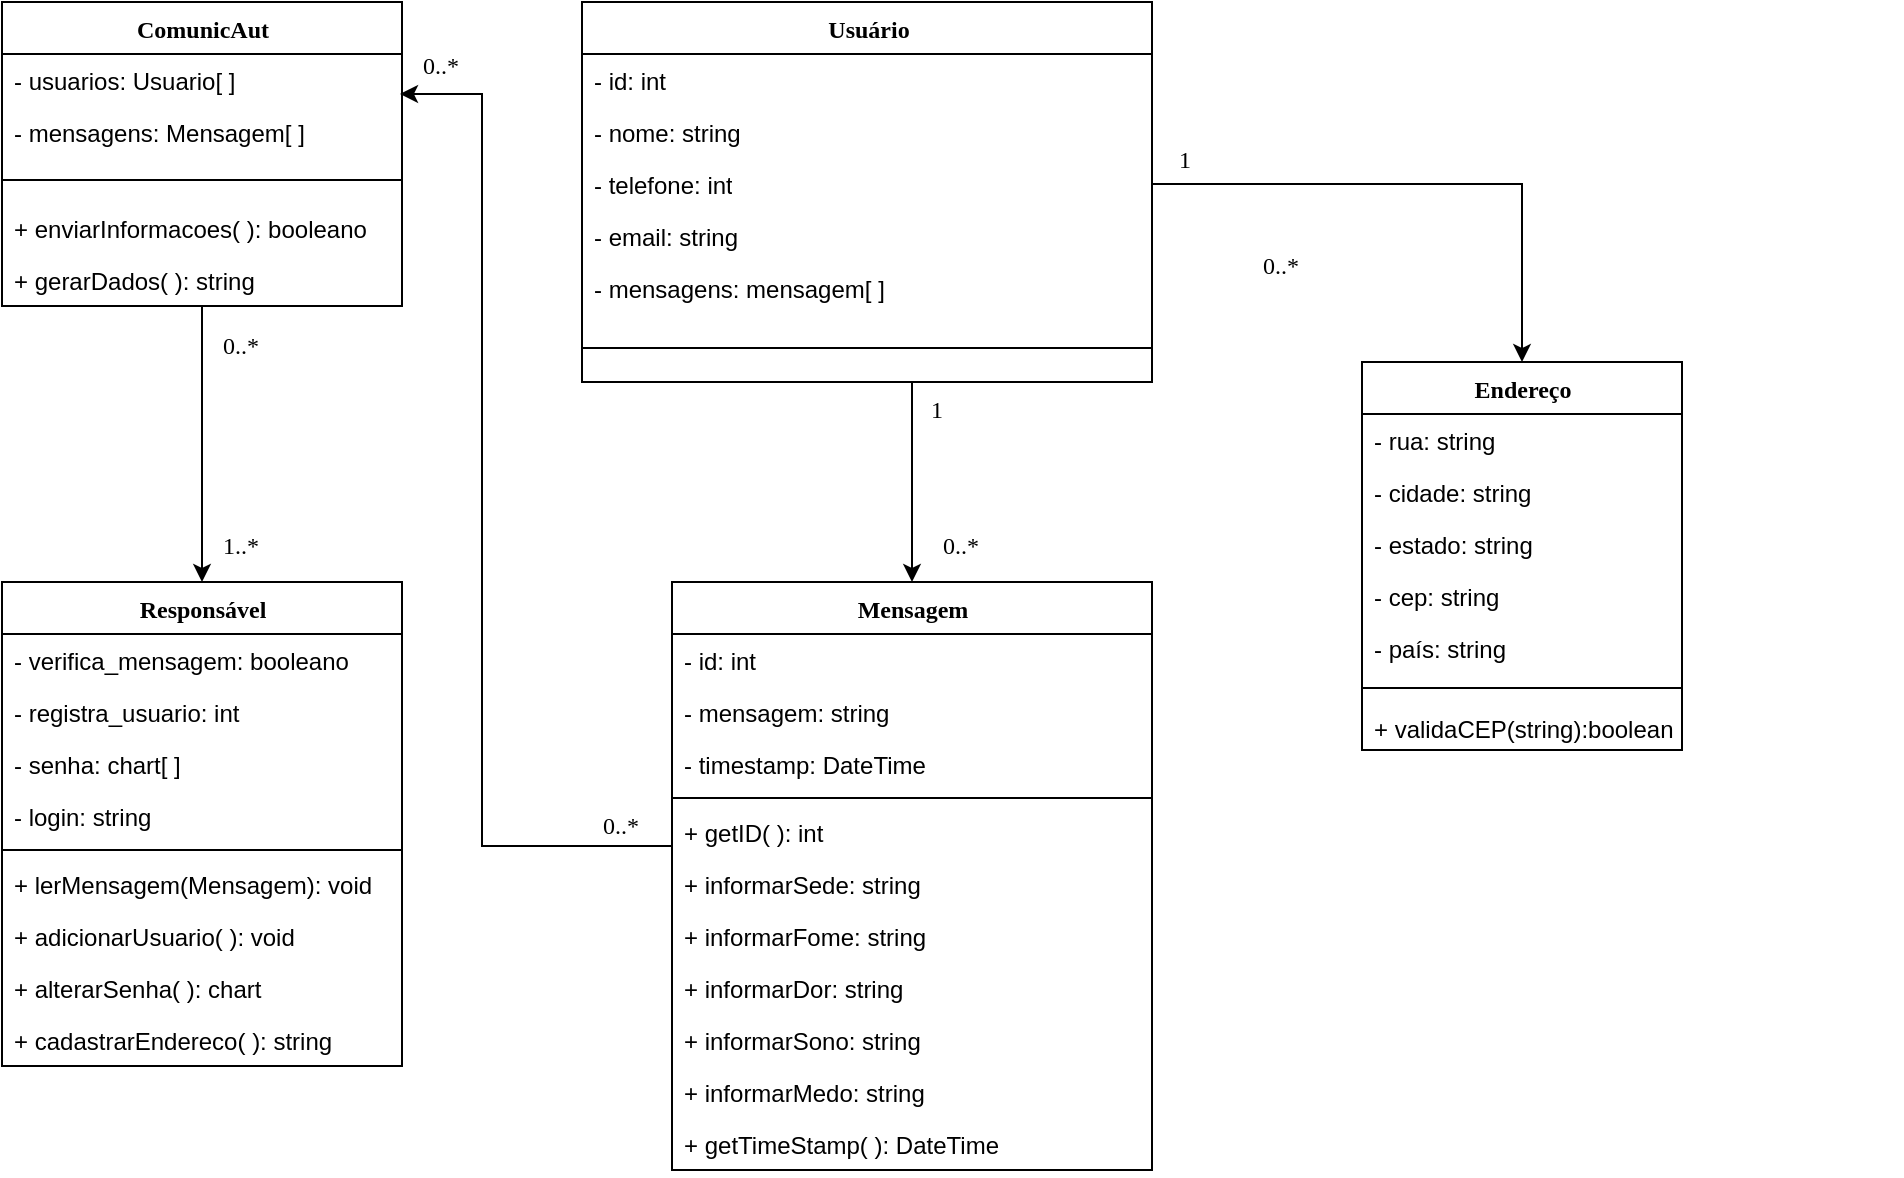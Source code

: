<mxfile version="21.3.2" type="github">
  <diagram name="Page-1" id="6133507b-19e7-1e82-6fc7-422aa6c4b21f">
    <mxGraphModel dx="880" dy="1302" grid="1" gridSize="10" guides="1" tooltips="1" connect="1" arrows="1" fold="1" page="1" pageScale="1" pageWidth="1100" pageHeight="850" background="none" math="0" shadow="0">
      <root>
        <mxCell id="0" />
        <mxCell id="1" parent="0" />
        <mxCell id="235556782a83e6d0-1" value="Responsável" style="swimlane;html=1;fontStyle=1;align=center;verticalAlign=top;childLayout=stackLayout;horizontal=1;startSize=26;horizontalStack=0;resizeParent=1;resizeLast=0;collapsible=1;marginBottom=0;swimlaneFillColor=#ffffff;rounded=0;shadow=0;comic=0;labelBackgroundColor=none;strokeWidth=1;fillColor=none;fontFamily=Verdana;fontSize=12" parent="1" vertex="1">
          <mxGeometry x="110" y="-460" width="200" height="242" as="geometry" />
        </mxCell>
        <mxCell id="235556782a83e6d0-2" value="- verifica_mensagem: booleano" style="text;html=1;strokeColor=none;fillColor=none;align=left;verticalAlign=top;spacingLeft=4;spacingRight=4;whiteSpace=wrap;overflow=hidden;rotatable=0;points=[[0,0.5],[1,0.5]];portConstraint=eastwest;" parent="235556782a83e6d0-1" vertex="1">
          <mxGeometry y="26" width="200" height="26" as="geometry" />
        </mxCell>
        <mxCell id="235556782a83e6d0-3" value="- registra_usuario: int" style="text;html=1;strokeColor=none;fillColor=none;align=left;verticalAlign=top;spacingLeft=4;spacingRight=4;whiteSpace=wrap;overflow=hidden;rotatable=0;points=[[0,0.5],[1,0.5]];portConstraint=eastwest;" parent="235556782a83e6d0-1" vertex="1">
          <mxGeometry y="52" width="200" height="26" as="geometry" />
        </mxCell>
        <mxCell id="ZdFwgcPGiPGbcVx3g5hB-39" value="- senha: chart[ ]" style="text;html=1;strokeColor=none;fillColor=none;align=left;verticalAlign=top;spacingLeft=4;spacingRight=4;whiteSpace=wrap;overflow=hidden;rotatable=0;points=[[0,0.5],[1,0.5]];portConstraint=eastwest;" vertex="1" parent="235556782a83e6d0-1">
          <mxGeometry y="78" width="200" height="26" as="geometry" />
        </mxCell>
        <mxCell id="235556782a83e6d0-5" value="- login: string" style="text;html=1;strokeColor=none;fillColor=none;align=left;verticalAlign=top;spacingLeft=4;spacingRight=4;whiteSpace=wrap;overflow=hidden;rotatable=0;points=[[0,0.5],[1,0.5]];portConstraint=eastwest;" parent="235556782a83e6d0-1" vertex="1">
          <mxGeometry y="104" width="200" height="26" as="geometry" />
        </mxCell>
        <mxCell id="235556782a83e6d0-6" value="" style="line;html=1;strokeWidth=1;fillColor=none;align=left;verticalAlign=middle;spacingTop=-1;spacingLeft=3;spacingRight=3;rotatable=0;labelPosition=right;points=[];portConstraint=eastwest;" parent="235556782a83e6d0-1" vertex="1">
          <mxGeometry y="130" width="200" height="8" as="geometry" />
        </mxCell>
        <mxCell id="235556782a83e6d0-7" value="+ lerMensagem(Mensagem): void" style="text;html=1;strokeColor=none;fillColor=none;align=left;verticalAlign=top;spacingLeft=4;spacingRight=4;whiteSpace=wrap;overflow=hidden;rotatable=0;points=[[0,0.5],[1,0.5]];portConstraint=eastwest;" parent="235556782a83e6d0-1" vertex="1">
          <mxGeometry y="138" width="200" height="26" as="geometry" />
        </mxCell>
        <mxCell id="ZdFwgcPGiPGbcVx3g5hB-47" value="+ adicionarUsuario( ): void" style="text;html=1;strokeColor=none;fillColor=none;align=left;verticalAlign=top;spacingLeft=4;spacingRight=4;whiteSpace=wrap;overflow=hidden;rotatable=0;points=[[0,0.5],[1,0.5]];portConstraint=eastwest;" vertex="1" parent="235556782a83e6d0-1">
          <mxGeometry y="164" width="200" height="26" as="geometry" />
        </mxCell>
        <mxCell id="ZdFwgcPGiPGbcVx3g5hB-48" value="+ alterarSenha( ): chart" style="text;html=1;strokeColor=none;fillColor=none;align=left;verticalAlign=top;spacingLeft=4;spacingRight=4;whiteSpace=wrap;overflow=hidden;rotatable=0;points=[[0,0.5],[1,0.5]];portConstraint=eastwest;" vertex="1" parent="235556782a83e6d0-1">
          <mxGeometry y="190" width="200" height="26" as="geometry" />
        </mxCell>
        <mxCell id="ZdFwgcPGiPGbcVx3g5hB-49" value="+ cadastrarEndereco( ): string" style="text;html=1;strokeColor=none;fillColor=none;align=left;verticalAlign=top;spacingLeft=4;spacingRight=4;whiteSpace=wrap;overflow=hidden;rotatable=0;points=[[0,0.5],[1,0.5]];portConstraint=eastwest;" vertex="1" parent="235556782a83e6d0-1">
          <mxGeometry y="216" width="200" height="26" as="geometry" />
        </mxCell>
        <mxCell id="78961159f06e98e8-17" value="Usuário" style="swimlane;html=1;fontStyle=1;align=center;verticalAlign=top;childLayout=stackLayout;horizontal=1;startSize=26;horizontalStack=0;resizeParent=1;resizeLast=0;collapsible=1;marginBottom=0;swimlaneFillColor=#ffffff;rounded=0;shadow=0;comic=0;labelBackgroundColor=none;strokeWidth=1;fillColor=none;fontFamily=Verdana;fontSize=12" parent="1" vertex="1">
          <mxGeometry x="400" y="-750" width="285" height="190" as="geometry" />
        </mxCell>
        <mxCell id="ZdFwgcPGiPGbcVx3g5hB-9" value="- id: int" style="text;html=1;strokeColor=none;fillColor=none;align=left;verticalAlign=top;spacingLeft=4;spacingRight=4;whiteSpace=wrap;overflow=hidden;rotatable=0;points=[[0,0.5],[1,0.5]];portConstraint=eastwest;" vertex="1" parent="78961159f06e98e8-17">
          <mxGeometry y="26" width="285" height="26" as="geometry" />
        </mxCell>
        <mxCell id="78961159f06e98e8-23" value="- nome: string" style="text;html=1;strokeColor=none;fillColor=none;align=left;verticalAlign=top;spacingLeft=4;spacingRight=4;whiteSpace=wrap;overflow=hidden;rotatable=0;points=[[0,0.5],[1,0.5]];portConstraint=eastwest;" parent="78961159f06e98e8-17" vertex="1">
          <mxGeometry y="52" width="285" height="26" as="geometry" />
        </mxCell>
        <mxCell id="78961159f06e98e8-24" value="- telefone: int" style="text;html=1;strokeColor=none;fillColor=none;align=left;verticalAlign=top;spacingLeft=4;spacingRight=4;whiteSpace=wrap;overflow=hidden;rotatable=0;points=[[0,0.5],[1,0.5]];portConstraint=eastwest;" parent="78961159f06e98e8-17" vertex="1">
          <mxGeometry y="78" width="285" height="26" as="geometry" />
        </mxCell>
        <mxCell id="ZdFwgcPGiPGbcVx3g5hB-2" value="- email: string" style="text;html=1;strokeColor=none;fillColor=none;align=left;verticalAlign=top;spacingLeft=4;spacingRight=4;whiteSpace=wrap;overflow=hidden;rotatable=0;points=[[0,0.5],[1,0.5]];portConstraint=eastwest;" vertex="1" parent="78961159f06e98e8-17">
          <mxGeometry y="104" width="285" height="26" as="geometry" />
        </mxCell>
        <mxCell id="ZdFwgcPGiPGbcVx3g5hB-10" value="- mensagens: mensagem[ ]" style="text;html=1;strokeColor=none;fillColor=none;align=left;verticalAlign=top;spacingLeft=4;spacingRight=4;whiteSpace=wrap;overflow=hidden;rotatable=0;points=[[0,0.5],[1,0.5]];portConstraint=eastwest;" vertex="1" parent="78961159f06e98e8-17">
          <mxGeometry y="130" width="285" height="26" as="geometry" />
        </mxCell>
        <mxCell id="78961159f06e98e8-19" value="" style="line;html=1;strokeWidth=1;fillColor=none;align=left;verticalAlign=middle;spacingTop=-1;spacingLeft=3;spacingRight=3;rotatable=0;labelPosition=right;points=[];portConstraint=eastwest;" parent="78961159f06e98e8-17" vertex="1">
          <mxGeometry y="156" width="285" height="34" as="geometry" />
        </mxCell>
        <mxCell id="78961159f06e98e8-43" value="Endereço" style="swimlane;html=1;fontStyle=1;align=center;verticalAlign=top;childLayout=stackLayout;horizontal=1;startSize=26;horizontalStack=0;resizeParent=1;resizeLast=0;collapsible=1;marginBottom=0;swimlaneFillColor=#ffffff;rounded=0;shadow=0;comic=0;labelBackgroundColor=none;strokeWidth=1;fillColor=none;fontFamily=Verdana;fontSize=12" parent="1" vertex="1">
          <mxGeometry x="790" y="-570" width="160" height="194" as="geometry" />
        </mxCell>
        <mxCell id="78961159f06e98e8-44" value="- rua: string" style="text;html=1;strokeColor=none;fillColor=none;align=left;verticalAlign=top;spacingLeft=4;spacingRight=4;whiteSpace=wrap;overflow=hidden;rotatable=0;points=[[0,0.5],[1,0.5]];portConstraint=eastwest;" parent="78961159f06e98e8-43" vertex="1">
          <mxGeometry y="26" width="160" height="26" as="geometry" />
        </mxCell>
        <mxCell id="78961159f06e98e8-45" value="- cidade: string" style="text;html=1;strokeColor=none;fillColor=none;align=left;verticalAlign=top;spacingLeft=4;spacingRight=4;whiteSpace=wrap;overflow=hidden;rotatable=0;points=[[0,0.5],[1,0.5]];portConstraint=eastwest;" parent="78961159f06e98e8-43" vertex="1">
          <mxGeometry y="52" width="160" height="26" as="geometry" />
        </mxCell>
        <mxCell id="ZdFwgcPGiPGbcVx3g5hB-4" value="- estado: string" style="text;html=1;strokeColor=none;fillColor=none;align=left;verticalAlign=top;spacingLeft=4;spacingRight=4;whiteSpace=wrap;overflow=hidden;rotatable=0;points=[[0,0.5],[1,0.5]];portConstraint=eastwest;" vertex="1" parent="78961159f06e98e8-43">
          <mxGeometry y="78" width="160" height="26" as="geometry" />
        </mxCell>
        <mxCell id="ZdFwgcPGiPGbcVx3g5hB-6" value="- cep: string" style="text;html=1;strokeColor=none;fillColor=none;align=left;verticalAlign=top;spacingLeft=4;spacingRight=4;whiteSpace=wrap;overflow=hidden;rotatable=0;points=[[0,0.5],[1,0.5]];portConstraint=eastwest;" vertex="1" parent="78961159f06e98e8-43">
          <mxGeometry y="104" width="160" height="26" as="geometry" />
        </mxCell>
        <mxCell id="ZdFwgcPGiPGbcVx3g5hB-7" value="- país: string" style="text;html=1;strokeColor=none;fillColor=none;align=left;verticalAlign=top;spacingLeft=4;spacingRight=4;whiteSpace=wrap;overflow=hidden;rotatable=0;points=[[0,0.5],[1,0.5]];portConstraint=eastwest;" vertex="1" parent="78961159f06e98e8-43">
          <mxGeometry y="130" width="160" height="26" as="geometry" />
        </mxCell>
        <mxCell id="78961159f06e98e8-51" value="" style="line;html=1;strokeWidth=1;fillColor=none;align=left;verticalAlign=middle;spacingTop=-1;spacingLeft=3;spacingRight=3;rotatable=0;labelPosition=right;points=[];portConstraint=eastwest;" parent="78961159f06e98e8-43" vertex="1">
          <mxGeometry y="156" width="160" height="14" as="geometry" />
        </mxCell>
        <mxCell id="b94bc138ca980ef-2" value="+ validaCEP(string):boolean" style="text;html=1;strokeColor=none;fillColor=none;align=left;verticalAlign=top;spacingLeft=4;spacingRight=4;whiteSpace=wrap;overflow=hidden;rotatable=0;points=[[0,0.5],[1,0.5]];portConstraint=eastwest;" parent="78961159f06e98e8-43" vertex="1">
          <mxGeometry y="170" width="160" height="18" as="geometry" />
        </mxCell>
        <mxCell id="ZdFwgcPGiPGbcVx3g5hB-38" style="edgeStyle=orthogonalEdgeStyle;rounded=0;orthogonalLoop=1;jettySize=auto;html=1;exitX=0.5;exitY=1;exitDx=0;exitDy=0;" edge="1" parent="1" source="78961159f06e98e8-69">
          <mxGeometry relative="1" as="geometry">
            <mxPoint x="210" y="-650" as="targetPoint" />
          </mxGeometry>
        </mxCell>
        <mxCell id="ZdFwgcPGiPGbcVx3g5hB-50" style="edgeStyle=orthogonalEdgeStyle;rounded=0;orthogonalLoop=1;jettySize=auto;html=1;exitX=0.5;exitY=1;exitDx=0;exitDy=0;entryX=0.5;entryY=0;entryDx=0;entryDy=0;" edge="1" parent="1" source="78961159f06e98e8-69" target="235556782a83e6d0-1">
          <mxGeometry relative="1" as="geometry" />
        </mxCell>
        <mxCell id="78961159f06e98e8-69" value="ComunicAut" style="swimlane;html=1;fontStyle=1;align=center;verticalAlign=top;childLayout=stackLayout;horizontal=1;startSize=26;horizontalStack=0;resizeParent=1;resizeLast=0;collapsible=1;marginBottom=0;swimlaneFillColor=#ffffff;rounded=0;shadow=0;comic=0;labelBackgroundColor=none;strokeWidth=1;fillColor=none;fontFamily=Verdana;fontSize=12" parent="1" vertex="1">
          <mxGeometry x="110" y="-750" width="200" height="152" as="geometry" />
        </mxCell>
        <mxCell id="78961159f06e98e8-70" value="- usuarios: Usuario[ ]" style="text;html=1;strokeColor=none;fillColor=none;align=left;verticalAlign=top;spacingLeft=4;spacingRight=4;whiteSpace=wrap;overflow=hidden;rotatable=0;points=[[0,0.5],[1,0.5]];portConstraint=eastwest;" parent="78961159f06e98e8-69" vertex="1">
          <mxGeometry y="26" width="200" height="26" as="geometry" />
        </mxCell>
        <mxCell id="ZdFwgcPGiPGbcVx3g5hB-37" value="- mensagens: Mensagem[ ]" style="text;html=1;strokeColor=none;fillColor=none;align=left;verticalAlign=top;spacingLeft=4;spacingRight=4;whiteSpace=wrap;overflow=hidden;rotatable=0;points=[[0,0.5],[1,0.5]];portConstraint=eastwest;" vertex="1" parent="78961159f06e98e8-69">
          <mxGeometry y="52" width="200" height="26" as="geometry" />
        </mxCell>
        <mxCell id="78961159f06e98e8-77" value="" style="line;html=1;strokeWidth=1;fillColor=none;align=left;verticalAlign=middle;spacingTop=-1;spacingLeft=3;spacingRight=3;rotatable=0;labelPosition=right;points=[];portConstraint=eastwest;" parent="78961159f06e98e8-69" vertex="1">
          <mxGeometry y="78" width="200" height="22" as="geometry" />
        </mxCell>
        <mxCell id="ZdFwgcPGiPGbcVx3g5hB-54" value="+ enviarInformacoes( ): booleano" style="text;html=1;strokeColor=none;fillColor=none;align=left;verticalAlign=top;spacingLeft=4;spacingRight=4;whiteSpace=wrap;overflow=hidden;rotatable=0;points=[[0,0.5],[1,0.5]];portConstraint=eastwest;" vertex="1" parent="78961159f06e98e8-69">
          <mxGeometry y="100" width="200" height="26" as="geometry" />
        </mxCell>
        <mxCell id="ZdFwgcPGiPGbcVx3g5hB-53" value="+ gerarDados( ): string" style="text;html=1;strokeColor=none;fillColor=none;align=left;verticalAlign=top;spacingLeft=4;spacingRight=4;whiteSpace=wrap;overflow=hidden;rotatable=0;points=[[0,0.5],[1,0.5]];portConstraint=eastwest;" vertex="1" parent="78961159f06e98e8-69">
          <mxGeometry y="126" width="200" height="26" as="geometry" />
        </mxCell>
        <mxCell id="ZdFwgcPGiPGbcVx3g5hB-26" style="edgeStyle=orthogonalEdgeStyle;rounded=0;orthogonalLoop=1;jettySize=auto;html=1;entryX=0.5;entryY=0;entryDx=0;entryDy=0;exitX=0.5;exitY=1;exitDx=0;exitDy=0;" edge="1" parent="1" source="78961159f06e98e8-17" target="78961159f06e98e8-95">
          <mxGeometry relative="1" as="geometry">
            <mxPoint x="565" y="-560" as="targetPoint" />
            <mxPoint x="540" y="-550" as="sourcePoint" />
            <Array as="points">
              <mxPoint x="565" y="-560" />
            </Array>
          </mxGeometry>
        </mxCell>
        <mxCell id="78961159f06e98e8-95" value="Mensagem" style="swimlane;html=1;fontStyle=1;align=center;verticalAlign=top;childLayout=stackLayout;horizontal=1;startSize=26;horizontalStack=0;resizeParent=1;resizeLast=0;collapsible=1;marginBottom=0;swimlaneFillColor=#ffffff;rounded=0;shadow=0;comic=0;labelBackgroundColor=none;strokeWidth=1;fillColor=none;fontFamily=Verdana;fontSize=12" parent="1" vertex="1">
          <mxGeometry x="445" y="-460" width="240" height="294" as="geometry" />
        </mxCell>
        <mxCell id="78961159f06e98e8-96" value="- id: int" style="text;html=1;strokeColor=none;fillColor=none;align=left;verticalAlign=top;spacingLeft=4;spacingRight=4;whiteSpace=wrap;overflow=hidden;rotatable=0;points=[[0,0.5],[1,0.5]];portConstraint=eastwest;" parent="78961159f06e98e8-95" vertex="1">
          <mxGeometry y="26" width="240" height="26" as="geometry" />
        </mxCell>
        <mxCell id="78961159f06e98e8-102" value="- mensagem: string" style="text;html=1;strokeColor=none;fillColor=none;align=left;verticalAlign=top;spacingLeft=4;spacingRight=4;whiteSpace=wrap;overflow=hidden;rotatable=0;points=[[0,0.5],[1,0.5]];portConstraint=eastwest;" parent="78961159f06e98e8-95" vertex="1">
          <mxGeometry y="52" width="240" height="26" as="geometry" />
        </mxCell>
        <mxCell id="ZdFwgcPGiPGbcVx3g5hB-19" value="- timestamp: DateTime" style="text;html=1;strokeColor=none;fillColor=none;align=left;verticalAlign=top;spacingLeft=4;spacingRight=4;whiteSpace=wrap;overflow=hidden;rotatable=0;points=[[0,0.5],[1,0.5]];portConstraint=eastwest;" vertex="1" parent="78961159f06e98e8-95">
          <mxGeometry y="78" width="240" height="26" as="geometry" />
        </mxCell>
        <mxCell id="78961159f06e98e8-103" value="" style="line;html=1;strokeWidth=1;fillColor=none;align=left;verticalAlign=middle;spacingTop=-1;spacingLeft=3;spacingRight=3;rotatable=0;labelPosition=right;points=[];portConstraint=eastwest;" parent="78961159f06e98e8-95" vertex="1">
          <mxGeometry y="104" width="240" height="8" as="geometry" />
        </mxCell>
        <mxCell id="ZdFwgcPGiPGbcVx3g5hB-25" value="+ getID( ): int" style="text;html=1;strokeColor=none;fillColor=none;align=left;verticalAlign=top;spacingLeft=4;spacingRight=4;whiteSpace=wrap;overflow=hidden;rotatable=0;points=[[0,0.5],[1,0.5]];portConstraint=eastwest;" vertex="1" parent="78961159f06e98e8-95">
          <mxGeometry y="112" width="240" height="26" as="geometry" />
        </mxCell>
        <mxCell id="ZdFwgcPGiPGbcVx3g5hB-20" value="+ informarSede: string" style="text;html=1;strokeColor=none;fillColor=none;align=left;verticalAlign=top;spacingLeft=4;spacingRight=4;whiteSpace=wrap;overflow=hidden;rotatable=0;points=[[0,0.5],[1,0.5]];portConstraint=eastwest;" vertex="1" parent="78961159f06e98e8-95">
          <mxGeometry y="138" width="240" height="26" as="geometry" />
        </mxCell>
        <mxCell id="ZdFwgcPGiPGbcVx3g5hB-21" value="+ informarFome: string" style="text;html=1;strokeColor=none;fillColor=none;align=left;verticalAlign=top;spacingLeft=4;spacingRight=4;whiteSpace=wrap;overflow=hidden;rotatable=0;points=[[0,0.5],[1,0.5]];portConstraint=eastwest;" vertex="1" parent="78961159f06e98e8-95">
          <mxGeometry y="164" width="240" height="26" as="geometry" />
        </mxCell>
        <mxCell id="ZdFwgcPGiPGbcVx3g5hB-22" value="+ informarDor: string" style="text;html=1;strokeColor=none;fillColor=none;align=left;verticalAlign=top;spacingLeft=4;spacingRight=4;whiteSpace=wrap;overflow=hidden;rotatable=0;points=[[0,0.5],[1,0.5]];portConstraint=eastwest;" vertex="1" parent="78961159f06e98e8-95">
          <mxGeometry y="190" width="240" height="26" as="geometry" />
        </mxCell>
        <mxCell id="ZdFwgcPGiPGbcVx3g5hB-23" value="+ informarSono: string" style="text;html=1;strokeColor=none;fillColor=none;align=left;verticalAlign=top;spacingLeft=4;spacingRight=4;whiteSpace=wrap;overflow=hidden;rotatable=0;points=[[0,0.5],[1,0.5]];portConstraint=eastwest;" vertex="1" parent="78961159f06e98e8-95">
          <mxGeometry y="216" width="240" height="26" as="geometry" />
        </mxCell>
        <mxCell id="b94bc138ca980ef-5" value="+ informarMedo: string" style="text;html=1;strokeColor=none;fillColor=none;align=left;verticalAlign=top;spacingLeft=4;spacingRight=4;whiteSpace=wrap;overflow=hidden;rotatable=0;points=[[0,0.5],[1,0.5]];portConstraint=eastwest;" parent="78961159f06e98e8-95" vertex="1">
          <mxGeometry y="242" width="240" height="26" as="geometry" />
        </mxCell>
        <mxCell id="ZdFwgcPGiPGbcVx3g5hB-24" value="+ getTimeStamp( ): DateTime" style="text;html=1;strokeColor=none;fillColor=none;align=left;verticalAlign=top;spacingLeft=4;spacingRight=4;whiteSpace=wrap;overflow=hidden;rotatable=0;points=[[0,0.5],[1,0.5]];portConstraint=eastwest;" vertex="1" parent="78961159f06e98e8-95">
          <mxGeometry y="268" width="240" height="26" as="geometry" />
        </mxCell>
        <mxCell id="ZdFwgcPGiPGbcVx3g5hB-28" value="0..*" style="text;html=1;resizable=0;points=[];align=center;verticalAlign=middle;labelBackgroundColor=#ffffff;fontSize=12;fontFamily=Verdana" vertex="1" connectable="0" parent="1">
          <mxGeometry x="900" y="-480" as="geometry">
            <mxPoint x="-311" y="2" as="offset" />
          </mxGeometry>
        </mxCell>
        <mxCell id="ZdFwgcPGiPGbcVx3g5hB-29" value="1" style="text;html=1;resizable=0;points=[];align=center;verticalAlign=middle;labelBackgroundColor=#ffffff;fontSize=12;fontFamily=Verdana" vertex="1" connectable="0" parent="1">
          <mxGeometry x="577.0" y="-545.99" as="geometry" />
        </mxCell>
        <mxCell id="ZdFwgcPGiPGbcVx3g5hB-31" style="edgeStyle=orthogonalEdgeStyle;rounded=0;orthogonalLoop=1;jettySize=auto;html=1;entryX=0.995;entryY=0.769;entryDx=0;entryDy=0;entryPerimeter=0;exitX=0;exitY=0.5;exitDx=0;exitDy=0;" edge="1" parent="1" source="ZdFwgcPGiPGbcVx3g5hB-25" target="78961159f06e98e8-70">
          <mxGeometry relative="1" as="geometry">
            <mxPoint x="380" y="-290" as="sourcePoint" />
            <Array as="points">
              <mxPoint x="445" y="-328" />
              <mxPoint x="350" y="-328" />
              <mxPoint x="350" y="-704" />
            </Array>
          </mxGeometry>
        </mxCell>
        <mxCell id="ZdFwgcPGiPGbcVx3g5hB-32" value="0..*" style="text;html=1;resizable=0;points=[];align=center;verticalAlign=middle;labelBackgroundColor=#ffffff;fontSize=12;fontFamily=Verdana" vertex="1" connectable="0" parent="1">
          <mxGeometry x="640" y="-720" as="geometry">
            <mxPoint x="-311" y="2" as="offset" />
          </mxGeometry>
        </mxCell>
        <mxCell id="ZdFwgcPGiPGbcVx3g5hB-33" value="0..*" style="text;html=1;resizable=0;points=[];align=center;verticalAlign=middle;labelBackgroundColor=#ffffff;fontSize=12;fontFamily=Verdana" vertex="1" connectable="0" parent="1">
          <mxGeometry x="730" y="-340" as="geometry">
            <mxPoint x="-311" y="2" as="offset" />
          </mxGeometry>
        </mxCell>
        <mxCell id="ZdFwgcPGiPGbcVx3g5hB-34" style="edgeStyle=orthogonalEdgeStyle;rounded=0;orthogonalLoop=1;jettySize=auto;html=1;exitX=1;exitY=0.5;exitDx=0;exitDy=0;entryX=0.5;entryY=0;entryDx=0;entryDy=0;" edge="1" parent="1" source="78961159f06e98e8-24" target="78961159f06e98e8-43">
          <mxGeometry relative="1" as="geometry" />
        </mxCell>
        <mxCell id="ZdFwgcPGiPGbcVx3g5hB-35" value="0..*" style="text;html=1;resizable=0;points=[];align=center;verticalAlign=middle;labelBackgroundColor=#ffffff;fontSize=12;fontFamily=Verdana" vertex="1" connectable="0" parent="1">
          <mxGeometry x="1060" y="-620" as="geometry">
            <mxPoint x="-311" y="2" as="offset" />
          </mxGeometry>
        </mxCell>
        <mxCell id="ZdFwgcPGiPGbcVx3g5hB-36" value="1" style="text;html=1;resizable=0;points=[];align=center;verticalAlign=middle;labelBackgroundColor=#ffffff;fontSize=12;fontFamily=Verdana" vertex="1" connectable="0" parent="1">
          <mxGeometry x="587.0" y="-535.99" as="geometry">
            <mxPoint x="114" y="-135" as="offset" />
          </mxGeometry>
        </mxCell>
        <mxCell id="ZdFwgcPGiPGbcVx3g5hB-51" value="1..*" style="text;html=1;resizable=0;points=[];align=center;verticalAlign=middle;labelBackgroundColor=#ffffff;fontSize=12;fontFamily=Verdana" vertex="1" connectable="0" parent="1">
          <mxGeometry x="540" y="-480" as="geometry">
            <mxPoint x="-311" y="2" as="offset" />
          </mxGeometry>
        </mxCell>
        <mxCell id="ZdFwgcPGiPGbcVx3g5hB-52" value="0..*" style="text;html=1;resizable=0;points=[];align=center;verticalAlign=middle;labelBackgroundColor=#ffffff;fontSize=12;fontFamily=Verdana" vertex="1" connectable="0" parent="1">
          <mxGeometry x="540" y="-580" as="geometry">
            <mxPoint x="-311" y="2" as="offset" />
          </mxGeometry>
        </mxCell>
      </root>
    </mxGraphModel>
  </diagram>
</mxfile>
